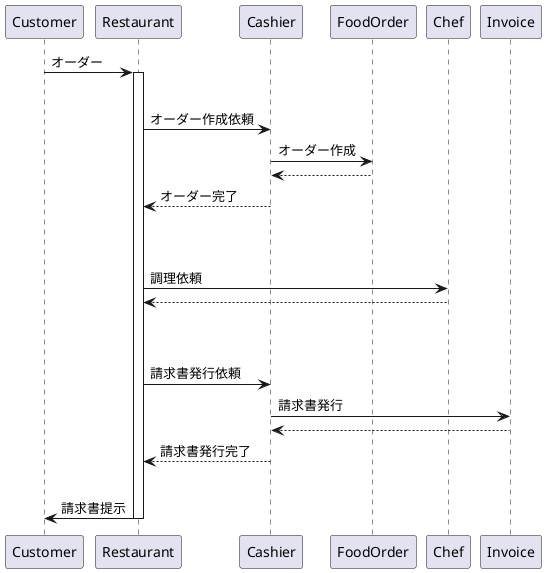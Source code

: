 @startuml food service simulation
Customer -> Restaurant: オーダー
|||

activate Restaurant
Restaurant -> Cashier: オーダー作成依頼
Cashier -> FoodOrder: オーダー作成
FoodOrder --> Cashier
Cashier --> Restaurant: オーダー完了
|||
|||

Restaurant -> Chef: 調理依頼
Chef --> Restaurant
|||
|||

Restaurant -> Cashier: 請求書発行依頼
Cashier -> Invoice: 請求書発行
Invoice --> Cashier
Cashier --> Restaurant: 請求書発行完了
|||

Restaurant -> Customer: 請求書提示
deactivate Restaurant
@enduml

